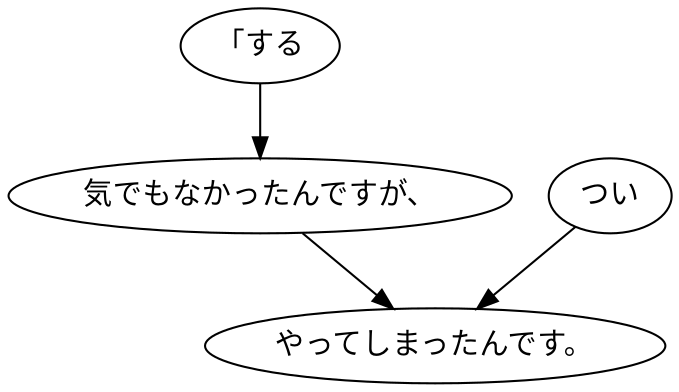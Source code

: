 digraph graph7331 {
	node0 [label="「する"];
	node1 [label="気でもなかったんですが、"];
	node2 [label="つい"];
	node3 [label="やってしまったんです。"];
	node0 -> node1;
	node1 -> node3;
	node2 -> node3;
}
